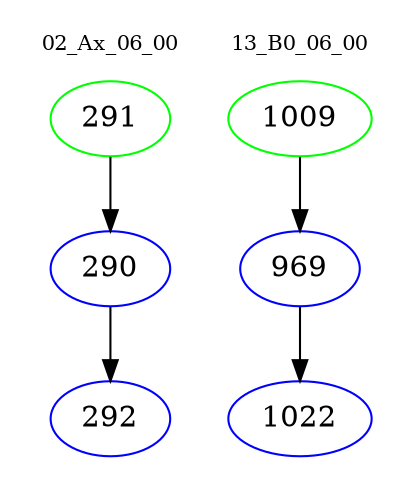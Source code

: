 digraph{
subgraph cluster_0 {
color = white
label = "02_Ax_06_00";
fontsize=10;
T0_291 [label="291", color="green"]
T0_291 -> T0_290 [color="black"]
T0_290 [label="290", color="blue"]
T0_290 -> T0_292 [color="black"]
T0_292 [label="292", color="blue"]
}
subgraph cluster_1 {
color = white
label = "13_B0_06_00";
fontsize=10;
T1_1009 [label="1009", color="green"]
T1_1009 -> T1_969 [color="black"]
T1_969 [label="969", color="blue"]
T1_969 -> T1_1022 [color="black"]
T1_1022 [label="1022", color="blue"]
}
}
